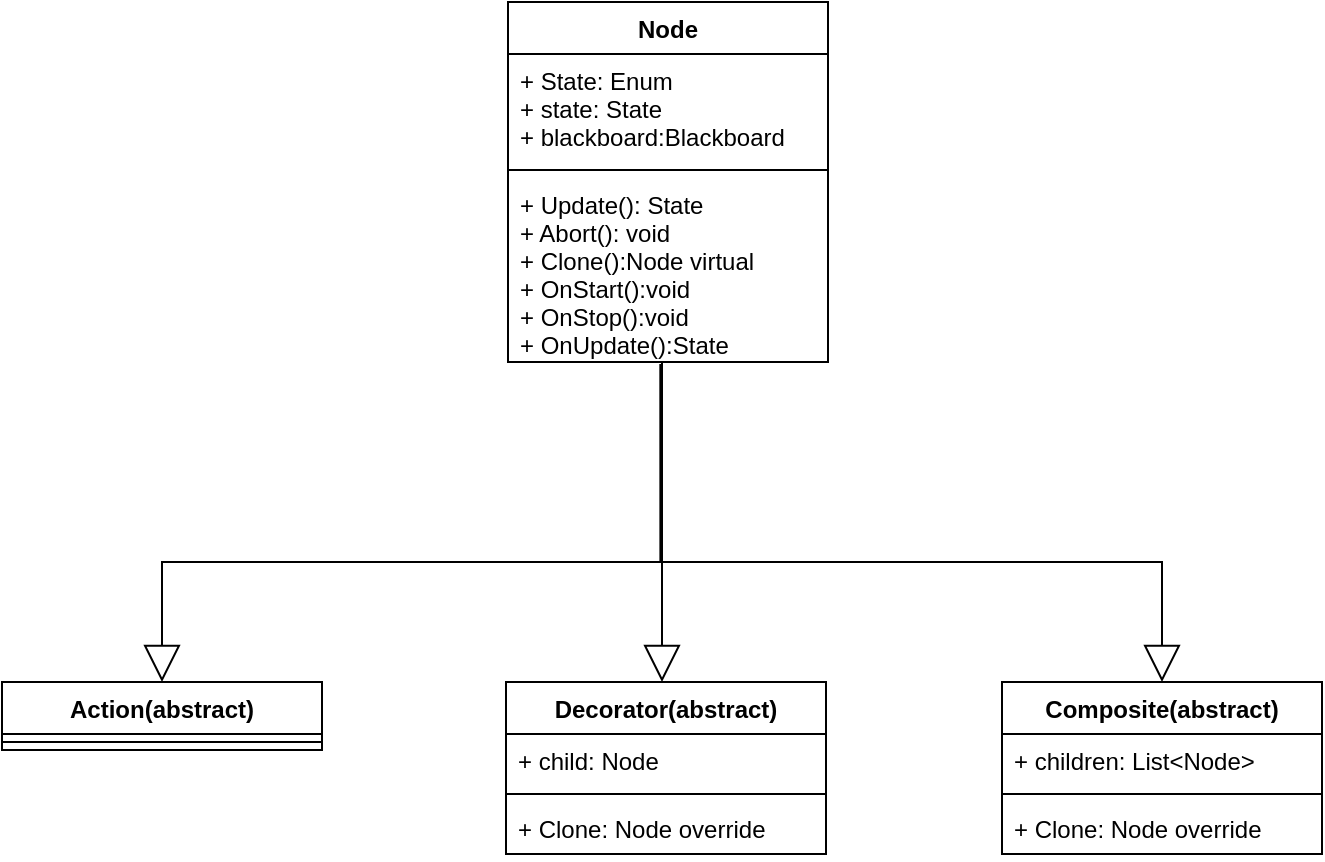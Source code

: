 <mxfile version="20.8.0" type="github">
  <diagram id="O-LWc2A8Pq9CezwLzfdt" name="페이지-1">
    <mxGraphModel dx="1599" dy="979" grid="1" gridSize="10" guides="1" tooltips="1" connect="1" arrows="1" fold="1" page="1" pageScale="1" pageWidth="827" pageHeight="1169" math="0" shadow="0">
      <root>
        <mxCell id="0" />
        <mxCell id="1" parent="0" />
        <mxCell id="G8qUzHMScA7fltSjxH6P-1" value="Node" style="swimlane;fontStyle=1;align=center;verticalAlign=top;childLayout=stackLayout;horizontal=1;startSize=26;horizontalStack=0;resizeParent=1;resizeParentMax=0;resizeLast=0;collapsible=1;marginBottom=0;" vertex="1" parent="1">
          <mxGeometry x="333" y="80" width="160" height="180" as="geometry" />
        </mxCell>
        <mxCell id="G8qUzHMScA7fltSjxH6P-2" value="+ State: Enum&#xa;+ state: State&#xa;+ blackboard:Blackboard" style="text;strokeColor=none;fillColor=none;align=left;verticalAlign=top;spacingLeft=4;spacingRight=4;overflow=hidden;rotatable=0;points=[[0,0.5],[1,0.5]];portConstraint=eastwest;" vertex="1" parent="G8qUzHMScA7fltSjxH6P-1">
          <mxGeometry y="26" width="160" height="54" as="geometry" />
        </mxCell>
        <mxCell id="G8qUzHMScA7fltSjxH6P-3" value="" style="line;strokeWidth=1;fillColor=none;align=left;verticalAlign=middle;spacingTop=-1;spacingLeft=3;spacingRight=3;rotatable=0;labelPosition=right;points=[];portConstraint=eastwest;strokeColor=inherit;" vertex="1" parent="G8qUzHMScA7fltSjxH6P-1">
          <mxGeometry y="80" width="160" height="8" as="geometry" />
        </mxCell>
        <mxCell id="G8qUzHMScA7fltSjxH6P-4" value="+ Update(): State&#xa;+ Abort(): void&#xa;+ Clone():Node virtual&#xa;+ OnStart():void&#xa;+ OnStop():void&#xa;+ OnUpdate():State" style="text;strokeColor=none;fillColor=none;align=left;verticalAlign=top;spacingLeft=4;spacingRight=4;overflow=hidden;rotatable=0;points=[[0,0.5],[1,0.5]];portConstraint=eastwest;" vertex="1" parent="G8qUzHMScA7fltSjxH6P-1">
          <mxGeometry y="88" width="160" height="92" as="geometry" />
        </mxCell>
        <mxCell id="G8qUzHMScA7fltSjxH6P-6" value="Action(abstract)" style="swimlane;fontStyle=1;align=center;verticalAlign=top;childLayout=stackLayout;horizontal=1;startSize=26;horizontalStack=0;resizeParent=1;resizeParentMax=0;resizeLast=0;collapsible=1;marginBottom=0;" vertex="1" parent="1">
          <mxGeometry x="80" y="420" width="160" height="34" as="geometry" />
        </mxCell>
        <mxCell id="G8qUzHMScA7fltSjxH6P-8" value="" style="line;strokeWidth=1;fillColor=none;align=left;verticalAlign=middle;spacingTop=-1;spacingLeft=3;spacingRight=3;rotatable=0;labelPosition=right;points=[];portConstraint=eastwest;strokeColor=inherit;" vertex="1" parent="G8qUzHMScA7fltSjxH6P-6">
          <mxGeometry y="26" width="160" height="8" as="geometry" />
        </mxCell>
        <mxCell id="G8qUzHMScA7fltSjxH6P-11" value="" style="endArrow=block;endSize=16;endFill=0;html=1;rounded=0;entryX=0.5;entryY=0;entryDx=0;entryDy=0;edgeStyle=orthogonalEdgeStyle;exitX=0.476;exitY=1.011;exitDx=0;exitDy=0;exitPerimeter=0;" edge="1" parent="1" source="G8qUzHMScA7fltSjxH6P-4" target="G8qUzHMScA7fltSjxH6P-6">
          <mxGeometry x="0.455" y="-81" width="160" relative="1" as="geometry">
            <mxPoint x="420" y="310" as="sourcePoint" />
            <mxPoint x="470" y="400" as="targetPoint" />
            <Array as="points">
              <mxPoint x="409" y="360" />
              <mxPoint x="160" y="360" />
            </Array>
            <mxPoint as="offset" />
          </mxGeometry>
        </mxCell>
        <mxCell id="G8qUzHMScA7fltSjxH6P-12" value="Decorator(abstract)" style="swimlane;fontStyle=1;align=center;verticalAlign=top;childLayout=stackLayout;horizontal=1;startSize=26;horizontalStack=0;resizeParent=1;resizeParentMax=0;resizeLast=0;collapsible=1;marginBottom=0;" vertex="1" parent="1">
          <mxGeometry x="332" y="420" width="160" height="86" as="geometry" />
        </mxCell>
        <mxCell id="G8qUzHMScA7fltSjxH6P-13" value="+ child: Node" style="text;strokeColor=none;fillColor=none;align=left;verticalAlign=top;spacingLeft=4;spacingRight=4;overflow=hidden;rotatable=0;points=[[0,0.5],[1,0.5]];portConstraint=eastwest;" vertex="1" parent="G8qUzHMScA7fltSjxH6P-12">
          <mxGeometry y="26" width="160" height="26" as="geometry" />
        </mxCell>
        <mxCell id="G8qUzHMScA7fltSjxH6P-14" value="" style="line;strokeWidth=1;fillColor=none;align=left;verticalAlign=middle;spacingTop=-1;spacingLeft=3;spacingRight=3;rotatable=0;labelPosition=right;points=[];portConstraint=eastwest;strokeColor=inherit;" vertex="1" parent="G8qUzHMScA7fltSjxH6P-12">
          <mxGeometry y="52" width="160" height="8" as="geometry" />
        </mxCell>
        <mxCell id="G8qUzHMScA7fltSjxH6P-15" value="+ Clone: Node override" style="text;strokeColor=none;fillColor=none;align=left;verticalAlign=top;spacingLeft=4;spacingRight=4;overflow=hidden;rotatable=0;points=[[0,0.5],[1,0.5]];portConstraint=eastwest;" vertex="1" parent="G8qUzHMScA7fltSjxH6P-12">
          <mxGeometry y="60" width="160" height="26" as="geometry" />
        </mxCell>
        <mxCell id="G8qUzHMScA7fltSjxH6P-16" value="Composite(abstract)" style="swimlane;fontStyle=1;align=center;verticalAlign=top;childLayout=stackLayout;horizontal=1;startSize=26;horizontalStack=0;resizeParent=1;resizeParentMax=0;resizeLast=0;collapsible=1;marginBottom=0;" vertex="1" parent="1">
          <mxGeometry x="580" y="420" width="160" height="86" as="geometry" />
        </mxCell>
        <mxCell id="G8qUzHMScA7fltSjxH6P-17" value="+ children: List&lt;Node&gt;" style="text;strokeColor=none;fillColor=none;align=left;verticalAlign=top;spacingLeft=4;spacingRight=4;overflow=hidden;rotatable=0;points=[[0,0.5],[1,0.5]];portConstraint=eastwest;" vertex="1" parent="G8qUzHMScA7fltSjxH6P-16">
          <mxGeometry y="26" width="160" height="26" as="geometry" />
        </mxCell>
        <mxCell id="G8qUzHMScA7fltSjxH6P-18" value="" style="line;strokeWidth=1;fillColor=none;align=left;verticalAlign=middle;spacingTop=-1;spacingLeft=3;spacingRight=3;rotatable=0;labelPosition=right;points=[];portConstraint=eastwest;strokeColor=inherit;" vertex="1" parent="G8qUzHMScA7fltSjxH6P-16">
          <mxGeometry y="52" width="160" height="8" as="geometry" />
        </mxCell>
        <mxCell id="G8qUzHMScA7fltSjxH6P-19" value="+ Clone: Node override" style="text;strokeColor=none;fillColor=none;align=left;verticalAlign=top;spacingLeft=4;spacingRight=4;overflow=hidden;rotatable=0;points=[[0,0.5],[1,0.5]];portConstraint=eastwest;" vertex="1" parent="G8qUzHMScA7fltSjxH6P-16">
          <mxGeometry y="60" width="160" height="26" as="geometry" />
        </mxCell>
        <mxCell id="G8qUzHMScA7fltSjxH6P-20" value="" style="endArrow=block;endSize=16;endFill=0;html=1;rounded=0;entryX=0.5;entryY=0;entryDx=0;entryDy=0;edgeStyle=orthogonalEdgeStyle;" edge="1" parent="1" source="G8qUzHMScA7fltSjxH6P-4" target="G8qUzHMScA7fltSjxH6P-16">
          <mxGeometry x="0.455" y="-81" width="160" relative="1" as="geometry">
            <mxPoint x="450" y="310" as="sourcePoint" />
            <mxPoint x="170.0" y="430.0" as="targetPoint" />
            <Array as="points">
              <mxPoint x="410" y="360" />
              <mxPoint x="660" y="360" />
            </Array>
            <mxPoint as="offset" />
          </mxGeometry>
        </mxCell>
        <mxCell id="G8qUzHMScA7fltSjxH6P-21" value="" style="endArrow=block;endSize=16;endFill=0;html=1;rounded=0;edgeStyle=orthogonalEdgeStyle;" edge="1" parent="1">
          <mxGeometry x="0.455" y="-81" width="160" relative="1" as="geometry">
            <mxPoint x="410" y="260.0" as="sourcePoint" />
            <mxPoint x="410" y="420.0" as="targetPoint" />
            <Array as="points">
              <mxPoint x="410" y="290" />
              <mxPoint x="410" y="290" />
            </Array>
            <mxPoint as="offset" />
          </mxGeometry>
        </mxCell>
      </root>
    </mxGraphModel>
  </diagram>
</mxfile>
